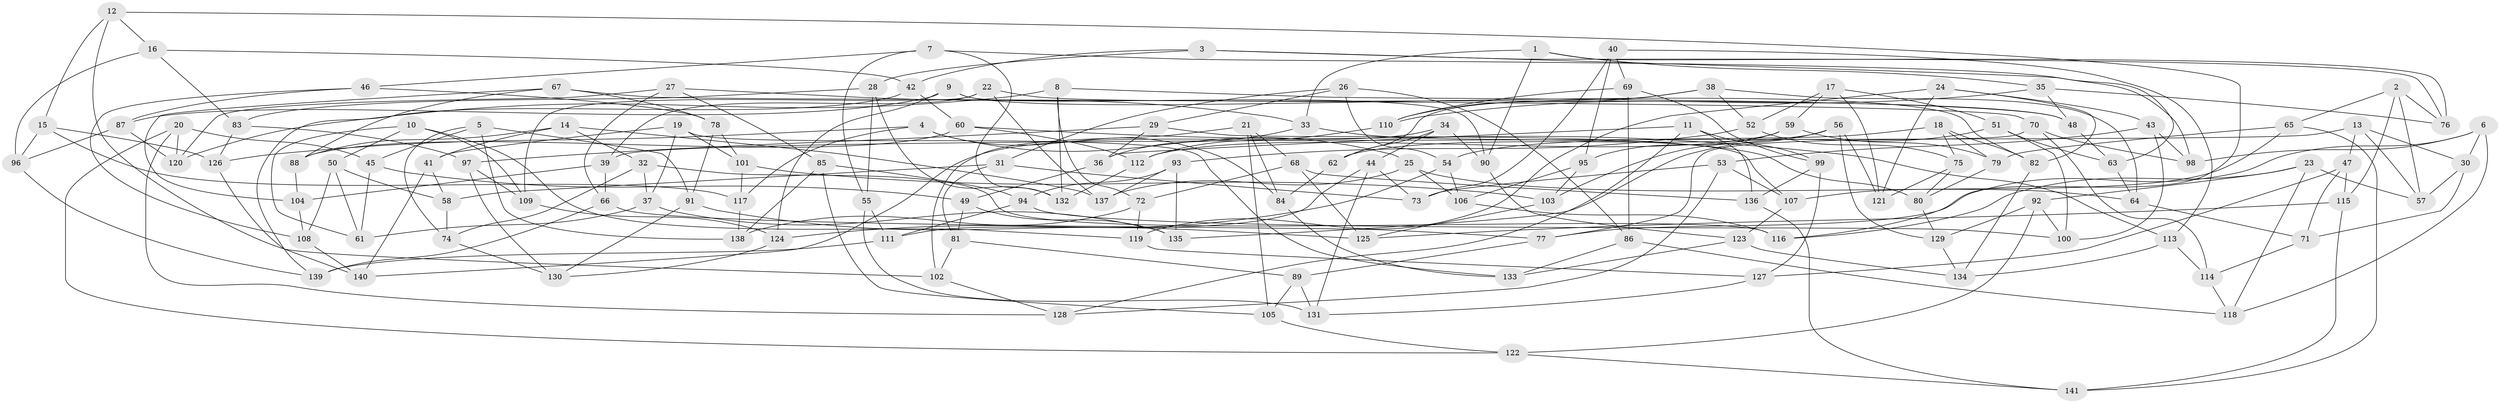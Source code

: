 // Generated by graph-tools (version 1.1) at 2025/58/03/09/25 04:58:23]
// undirected, 141 vertices, 282 edges
graph export_dot {
graph [start="1"]
  node [color=gray90,style=filled];
  1;
  2;
  3;
  4;
  5;
  6;
  7;
  8;
  9;
  10;
  11;
  12;
  13;
  14;
  15;
  16;
  17;
  18;
  19;
  20;
  21;
  22;
  23;
  24;
  25;
  26;
  27;
  28;
  29;
  30;
  31;
  32;
  33;
  34;
  35;
  36;
  37;
  38;
  39;
  40;
  41;
  42;
  43;
  44;
  45;
  46;
  47;
  48;
  49;
  50;
  51;
  52;
  53;
  54;
  55;
  56;
  57;
  58;
  59;
  60;
  61;
  62;
  63;
  64;
  65;
  66;
  67;
  68;
  69;
  70;
  71;
  72;
  73;
  74;
  75;
  76;
  77;
  78;
  79;
  80;
  81;
  82;
  83;
  84;
  85;
  86;
  87;
  88;
  89;
  90;
  91;
  92;
  93;
  94;
  95;
  96;
  97;
  98;
  99;
  100;
  101;
  102;
  103;
  104;
  105;
  106;
  107;
  108;
  109;
  110;
  111;
  112;
  113;
  114;
  115;
  116;
  117;
  118;
  119;
  120;
  121;
  122;
  123;
  124;
  125;
  126;
  127;
  128;
  129;
  130;
  131;
  132;
  133;
  134;
  135;
  136;
  137;
  138;
  139;
  140;
  141;
  1 -- 33;
  1 -- 90;
  1 -- 76;
  1 -- 35;
  2 -- 76;
  2 -- 65;
  2 -- 57;
  2 -- 115;
  3 -- 42;
  3 -- 28;
  3 -- 63;
  3 -- 76;
  4 -- 117;
  4 -- 84;
  4 -- 126;
  4 -- 25;
  5 -- 45;
  5 -- 138;
  5 -- 91;
  5 -- 74;
  6 -- 118;
  6 -- 98;
  6 -- 77;
  6 -- 30;
  7 -- 46;
  7 -- 55;
  7 -- 98;
  7 -- 132;
  8 -- 72;
  8 -- 132;
  8 -- 120;
  8 -- 48;
  9 -- 90;
  9 -- 124;
  9 -- 87;
  9 -- 82;
  10 -- 61;
  10 -- 109;
  10 -- 119;
  10 -- 50;
  11 -- 36;
  11 -- 128;
  11 -- 99;
  11 -- 136;
  12 -- 15;
  12 -- 16;
  12 -- 116;
  12 -- 102;
  13 -- 30;
  13 -- 39;
  13 -- 47;
  13 -- 57;
  14 -- 32;
  14 -- 41;
  14 -- 137;
  14 -- 88;
  15 -- 117;
  15 -- 126;
  15 -- 96;
  16 -- 96;
  16 -- 83;
  16 -- 42;
  17 -- 51;
  17 -- 52;
  17 -- 121;
  17 -- 59;
  18 -- 79;
  18 -- 75;
  18 -- 82;
  18 -- 54;
  19 -- 101;
  19 -- 41;
  19 -- 133;
  19 -- 37;
  20 -- 128;
  20 -- 45;
  20 -- 122;
  20 -- 120;
  21 -- 102;
  21 -- 84;
  21 -- 68;
  21 -- 105;
  22 -- 48;
  22 -- 137;
  22 -- 109;
  22 -- 39;
  23 -- 92;
  23 -- 118;
  23 -- 116;
  23 -- 57;
  24 -- 119;
  24 -- 82;
  24 -- 121;
  24 -- 43;
  25 -- 106;
  25 -- 64;
  25 -- 137;
  26 -- 29;
  26 -- 31;
  26 -- 54;
  26 -- 86;
  27 -- 33;
  27 -- 85;
  27 -- 120;
  27 -- 66;
  28 -- 132;
  28 -- 55;
  28 -- 83;
  29 -- 107;
  29 -- 97;
  29 -- 36;
  30 -- 71;
  30 -- 57;
  31 -- 81;
  31 -- 58;
  31 -- 73;
  32 -- 116;
  32 -- 37;
  32 -- 74;
  33 -- 36;
  33 -- 80;
  34 -- 44;
  34 -- 140;
  34 -- 90;
  34 -- 62;
  35 -- 76;
  35 -- 48;
  35 -- 110;
  36 -- 49;
  37 -- 135;
  37 -- 61;
  38 -- 110;
  38 -- 62;
  38 -- 52;
  38 -- 64;
  39 -- 104;
  39 -- 66;
  40 -- 95;
  40 -- 69;
  40 -- 73;
  40 -- 113;
  41 -- 58;
  41 -- 140;
  42 -- 139;
  42 -- 60;
  43 -- 98;
  43 -- 53;
  43 -- 100;
  44 -- 111;
  44 -- 131;
  44 -- 73;
  45 -- 49;
  45 -- 61;
  46 -- 87;
  46 -- 78;
  46 -- 108;
  47 -- 71;
  47 -- 115;
  47 -- 127;
  48 -- 63;
  49 -- 135;
  49 -- 81;
  50 -- 58;
  50 -- 108;
  50 -- 61;
  51 -- 63;
  51 -- 100;
  51 -- 135;
  52 -- 75;
  52 -- 93;
  53 -- 107;
  53 -- 128;
  53 -- 73;
  54 -- 124;
  54 -- 106;
  55 -- 111;
  55 -- 131;
  56 -- 62;
  56 -- 121;
  56 -- 103;
  56 -- 129;
  58 -- 74;
  59 -- 79;
  59 -- 95;
  59 -- 112;
  60 -- 88;
  60 -- 113;
  60 -- 112;
  62 -- 84;
  63 -- 64;
  64 -- 71;
  65 -- 79;
  65 -- 107;
  65 -- 141;
  66 -- 77;
  66 -- 139;
  67 -- 104;
  67 -- 70;
  67 -- 78;
  67 -- 88;
  68 -- 72;
  68 -- 136;
  68 -- 125;
  69 -- 99;
  69 -- 110;
  69 -- 86;
  70 -- 98;
  70 -- 77;
  70 -- 114;
  71 -- 114;
  72 -- 138;
  72 -- 119;
  74 -- 130;
  75 -- 80;
  75 -- 121;
  77 -- 89;
  78 -- 101;
  78 -- 91;
  79 -- 80;
  80 -- 129;
  81 -- 89;
  81 -- 102;
  82 -- 134;
  83 -- 97;
  83 -- 126;
  84 -- 133;
  85 -- 94;
  85 -- 105;
  85 -- 138;
  86 -- 133;
  86 -- 118;
  87 -- 120;
  87 -- 96;
  88 -- 104;
  89 -- 105;
  89 -- 131;
  90 -- 123;
  91 -- 130;
  91 -- 125;
  92 -- 122;
  92 -- 100;
  92 -- 129;
  93 -- 94;
  93 -- 137;
  93 -- 135;
  94 -- 111;
  94 -- 100;
  95 -- 103;
  95 -- 106;
  96 -- 139;
  97 -- 130;
  97 -- 109;
  99 -- 127;
  99 -- 136;
  101 -- 117;
  101 -- 103;
  102 -- 128;
  103 -- 125;
  104 -- 108;
  105 -- 122;
  106 -- 116;
  107 -- 123;
  108 -- 140;
  109 -- 124;
  110 -- 112;
  111 -- 139;
  112 -- 132;
  113 -- 134;
  113 -- 114;
  114 -- 118;
  115 -- 125;
  115 -- 141;
  117 -- 138;
  119 -- 127;
  122 -- 141;
  123 -- 134;
  123 -- 133;
  124 -- 130;
  126 -- 140;
  127 -- 131;
  129 -- 134;
  136 -- 141;
}
